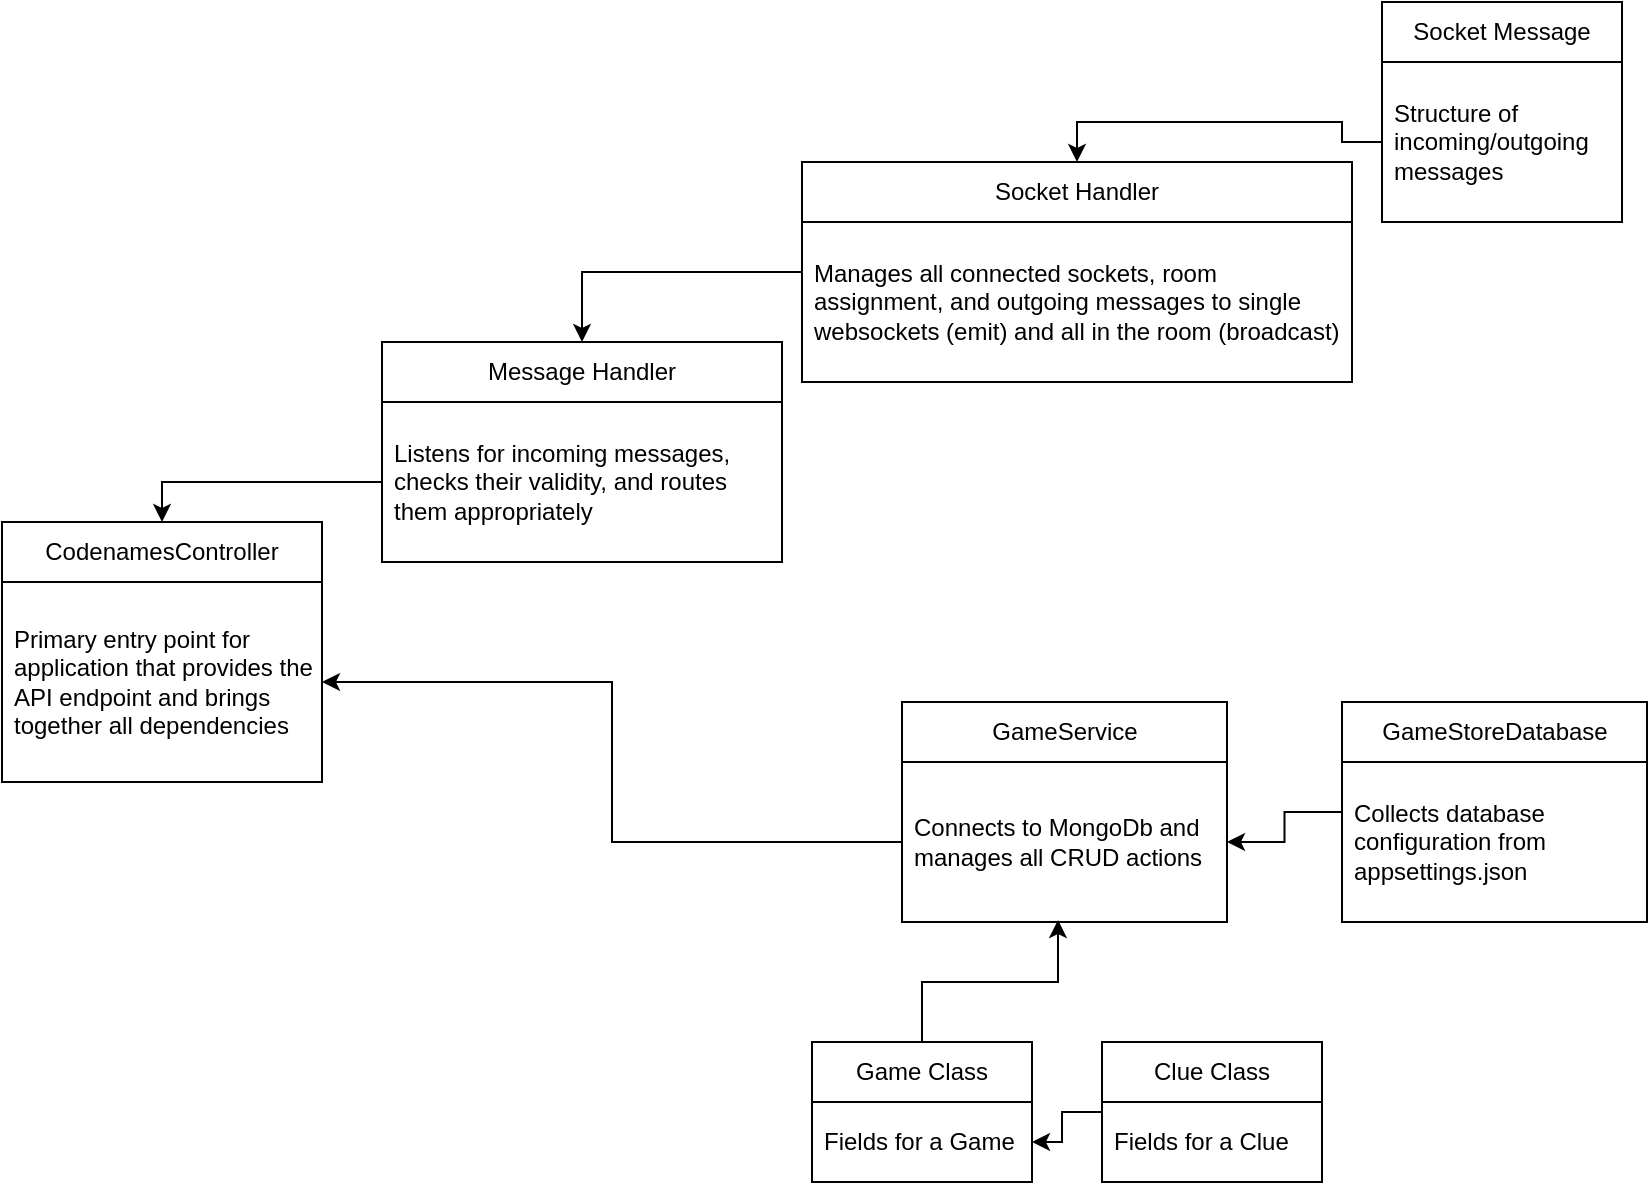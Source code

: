 <mxfile version="24.1.0" type="device">
  <diagram name="Page-1" id="c4acf3e9-155e-7222-9cf6-157b1a14988f">
    <mxGraphModel dx="1434" dy="844" grid="1" gridSize="10" guides="1" tooltips="1" connect="1" arrows="1" fold="1" page="1" pageScale="1" pageWidth="850" pageHeight="1100" background="none" math="0" shadow="0">
      <root>
        <mxCell id="0" />
        <mxCell id="1" parent="0" />
        <mxCell id="nTUH7d-iTiVpQfS-JHjz-3" value="CodenamesController" style="swimlane;fontStyle=0;childLayout=stackLayout;horizontal=1;startSize=30;horizontalStack=0;resizeParent=1;resizeParentMax=0;resizeLast=0;collapsible=1;marginBottom=0;whiteSpace=wrap;html=1;" vertex="1" parent="1">
          <mxGeometry x="20" y="320" width="160" height="130" as="geometry" />
        </mxCell>
        <mxCell id="nTUH7d-iTiVpQfS-JHjz-4" value="Primary entry point for application that provides the API endpoint and brings together all dependencies" style="text;strokeColor=none;fillColor=none;align=left;verticalAlign=middle;spacingLeft=4;spacingRight=4;overflow=hidden;points=[[0,0.5],[1,0.5]];portConstraint=eastwest;rotatable=0;whiteSpace=wrap;html=1;" vertex="1" parent="nTUH7d-iTiVpQfS-JHjz-3">
          <mxGeometry y="30" width="160" height="100" as="geometry" />
        </mxCell>
        <mxCell id="nTUH7d-iTiVpQfS-JHjz-14" style="edgeStyle=orthogonalEdgeStyle;rounded=0;orthogonalLoop=1;jettySize=auto;html=1;entryX=0.5;entryY=0;entryDx=0;entryDy=0;" edge="1" parent="1" source="nTUH7d-iTiVpQfS-JHjz-7" target="nTUH7d-iTiVpQfS-JHjz-12">
          <mxGeometry relative="1" as="geometry" />
        </mxCell>
        <mxCell id="nTUH7d-iTiVpQfS-JHjz-7" value="Socket Handler" style="swimlane;fontStyle=0;childLayout=stackLayout;horizontal=1;startSize=30;horizontalStack=0;resizeParent=1;resizeParentMax=0;resizeLast=0;collapsible=1;marginBottom=0;whiteSpace=wrap;html=1;" vertex="1" parent="1">
          <mxGeometry x="420" y="140" width="275" height="110" as="geometry" />
        </mxCell>
        <mxCell id="nTUH7d-iTiVpQfS-JHjz-8" value="Manages all connected sockets, room assignment, and outgoing messages to single websockets (emit) and all in the room (broadcast)" style="text;strokeColor=none;fillColor=none;align=left;verticalAlign=middle;spacingLeft=4;spacingRight=4;overflow=hidden;points=[[0,0.5],[1,0.5]];portConstraint=eastwest;rotatable=0;whiteSpace=wrap;html=1;" vertex="1" parent="nTUH7d-iTiVpQfS-JHjz-7">
          <mxGeometry y="30" width="275" height="80" as="geometry" />
        </mxCell>
        <mxCell id="nTUH7d-iTiVpQfS-JHjz-9" value="Socket Message" style="swimlane;fontStyle=0;childLayout=stackLayout;horizontal=1;startSize=30;horizontalStack=0;resizeParent=1;resizeParentMax=0;resizeLast=0;collapsible=1;marginBottom=0;whiteSpace=wrap;html=1;" vertex="1" parent="1">
          <mxGeometry x="710" y="60" width="120" height="110" as="geometry" />
        </mxCell>
        <mxCell id="nTUH7d-iTiVpQfS-JHjz-10" value="Structure of incoming/outgoing messages" style="text;strokeColor=none;fillColor=none;align=left;verticalAlign=middle;spacingLeft=4;spacingRight=4;overflow=hidden;points=[[0,0.5],[1,0.5]];portConstraint=eastwest;rotatable=0;whiteSpace=wrap;html=1;" vertex="1" parent="nTUH7d-iTiVpQfS-JHjz-9">
          <mxGeometry y="30" width="120" height="80" as="geometry" />
        </mxCell>
        <mxCell id="nTUH7d-iTiVpQfS-JHjz-11" style="edgeStyle=orthogonalEdgeStyle;rounded=0;orthogonalLoop=1;jettySize=auto;html=1;exitX=0;exitY=0.5;exitDx=0;exitDy=0;entryX=0.5;entryY=0;entryDx=0;entryDy=0;" edge="1" parent="1" source="nTUH7d-iTiVpQfS-JHjz-10" target="nTUH7d-iTiVpQfS-JHjz-7">
          <mxGeometry relative="1" as="geometry" />
        </mxCell>
        <mxCell id="nTUH7d-iTiVpQfS-JHjz-12" value="Message Handler" style="swimlane;fontStyle=0;childLayout=stackLayout;horizontal=1;startSize=30;horizontalStack=0;resizeParent=1;resizeParentMax=0;resizeLast=0;collapsible=1;marginBottom=0;whiteSpace=wrap;html=1;" vertex="1" parent="1">
          <mxGeometry x="210" y="230" width="200" height="110" as="geometry" />
        </mxCell>
        <mxCell id="nTUH7d-iTiVpQfS-JHjz-13" value="Listens for incoming messages, checks their validity, and routes them appropriately" style="text;strokeColor=none;fillColor=none;align=left;verticalAlign=middle;spacingLeft=4;spacingRight=4;overflow=hidden;points=[[0,0.5],[1,0.5]];portConstraint=eastwest;rotatable=0;whiteSpace=wrap;html=1;" vertex="1" parent="nTUH7d-iTiVpQfS-JHjz-12">
          <mxGeometry y="30" width="200" height="80" as="geometry" />
        </mxCell>
        <mxCell id="nTUH7d-iTiVpQfS-JHjz-15" style="edgeStyle=orthogonalEdgeStyle;rounded=0;orthogonalLoop=1;jettySize=auto;html=1;entryX=0.5;entryY=0;entryDx=0;entryDy=0;" edge="1" parent="1" source="nTUH7d-iTiVpQfS-JHjz-13" target="nTUH7d-iTiVpQfS-JHjz-3">
          <mxGeometry relative="1" as="geometry" />
        </mxCell>
        <mxCell id="nTUH7d-iTiVpQfS-JHjz-21" style="edgeStyle=orthogonalEdgeStyle;rounded=0;orthogonalLoop=1;jettySize=auto;html=1;entryX=1;entryY=0.5;entryDx=0;entryDy=0;" edge="1" parent="1" source="nTUH7d-iTiVpQfS-JHjz-16" target="nTUH7d-iTiVpQfS-JHjz-19">
          <mxGeometry relative="1" as="geometry" />
        </mxCell>
        <mxCell id="nTUH7d-iTiVpQfS-JHjz-16" value="GameStoreDatabase" style="swimlane;fontStyle=0;childLayout=stackLayout;horizontal=1;startSize=30;horizontalStack=0;resizeParent=1;resizeParentMax=0;resizeLast=0;collapsible=1;marginBottom=0;whiteSpace=wrap;html=1;" vertex="1" parent="1">
          <mxGeometry x="690" y="410" width="152.5" height="110" as="geometry" />
        </mxCell>
        <mxCell id="nTUH7d-iTiVpQfS-JHjz-17" value="Collects database configuration from appsettings.json" style="text;strokeColor=none;fillColor=none;align=left;verticalAlign=middle;spacingLeft=4;spacingRight=4;overflow=hidden;points=[[0,0.5],[1,0.5]];portConstraint=eastwest;rotatable=0;whiteSpace=wrap;html=1;" vertex="1" parent="nTUH7d-iTiVpQfS-JHjz-16">
          <mxGeometry y="30" width="152.5" height="80" as="geometry" />
        </mxCell>
        <mxCell id="nTUH7d-iTiVpQfS-JHjz-18" value="GameService" style="swimlane;fontStyle=0;childLayout=stackLayout;horizontal=1;startSize=30;horizontalStack=0;resizeParent=1;resizeParentMax=0;resizeLast=0;collapsible=1;marginBottom=0;whiteSpace=wrap;html=1;" vertex="1" parent="1">
          <mxGeometry x="470" y="410" width="162.5" height="110" as="geometry" />
        </mxCell>
        <mxCell id="nTUH7d-iTiVpQfS-JHjz-19" value="Connects to MongoDb and manages all CRUD actions" style="text;strokeColor=none;fillColor=none;align=left;verticalAlign=middle;spacingLeft=4;spacingRight=4;overflow=hidden;points=[[0,0.5],[1,0.5]];portConstraint=eastwest;rotatable=0;whiteSpace=wrap;html=1;" vertex="1" parent="nTUH7d-iTiVpQfS-JHjz-18">
          <mxGeometry y="30" width="162.5" height="80" as="geometry" />
        </mxCell>
        <mxCell id="nTUH7d-iTiVpQfS-JHjz-22" value="Game Class" style="swimlane;fontStyle=0;childLayout=stackLayout;horizontal=1;startSize=30;horizontalStack=0;resizeParent=1;resizeParentMax=0;resizeLast=0;collapsible=1;marginBottom=0;whiteSpace=wrap;html=1;" vertex="1" parent="1">
          <mxGeometry x="425" y="580" width="110" height="70" as="geometry" />
        </mxCell>
        <mxCell id="nTUH7d-iTiVpQfS-JHjz-23" value="Fields for a Game" style="text;strokeColor=none;fillColor=none;align=left;verticalAlign=middle;spacingLeft=4;spacingRight=4;overflow=hidden;points=[[0,0.5],[1,0.5]];portConstraint=eastwest;rotatable=0;whiteSpace=wrap;html=1;" vertex="1" parent="nTUH7d-iTiVpQfS-JHjz-22">
          <mxGeometry y="30" width="110" height="40" as="geometry" />
        </mxCell>
        <mxCell id="nTUH7d-iTiVpQfS-JHjz-26" style="edgeStyle=orthogonalEdgeStyle;rounded=0;orthogonalLoop=1;jettySize=auto;html=1;entryX=1;entryY=0.5;entryDx=0;entryDy=0;" edge="1" parent="1" source="nTUH7d-iTiVpQfS-JHjz-24" target="nTUH7d-iTiVpQfS-JHjz-23">
          <mxGeometry relative="1" as="geometry" />
        </mxCell>
        <mxCell id="nTUH7d-iTiVpQfS-JHjz-24" value="Clue Class" style="swimlane;fontStyle=0;childLayout=stackLayout;horizontal=1;startSize=30;horizontalStack=0;resizeParent=1;resizeParentMax=0;resizeLast=0;collapsible=1;marginBottom=0;whiteSpace=wrap;html=1;" vertex="1" parent="1">
          <mxGeometry x="570" y="580" width="110" height="70" as="geometry" />
        </mxCell>
        <mxCell id="nTUH7d-iTiVpQfS-JHjz-25" value="Fields for a Clue" style="text;strokeColor=none;fillColor=none;align=left;verticalAlign=middle;spacingLeft=4;spacingRight=4;overflow=hidden;points=[[0,0.5],[1,0.5]];portConstraint=eastwest;rotatable=0;whiteSpace=wrap;html=1;" vertex="1" parent="nTUH7d-iTiVpQfS-JHjz-24">
          <mxGeometry y="30" width="110" height="40" as="geometry" />
        </mxCell>
        <mxCell id="nTUH7d-iTiVpQfS-JHjz-27" style="edgeStyle=orthogonalEdgeStyle;rounded=0;orthogonalLoop=1;jettySize=auto;html=1;entryX=0.48;entryY=0.988;entryDx=0;entryDy=0;entryPerimeter=0;" edge="1" parent="1" source="nTUH7d-iTiVpQfS-JHjz-22" target="nTUH7d-iTiVpQfS-JHjz-19">
          <mxGeometry relative="1" as="geometry" />
        </mxCell>
        <mxCell id="nTUH7d-iTiVpQfS-JHjz-28" style="edgeStyle=orthogonalEdgeStyle;rounded=0;orthogonalLoop=1;jettySize=auto;html=1;entryX=1;entryY=0.5;entryDx=0;entryDy=0;" edge="1" parent="1" source="nTUH7d-iTiVpQfS-JHjz-19" target="nTUH7d-iTiVpQfS-JHjz-4">
          <mxGeometry relative="1" as="geometry" />
        </mxCell>
      </root>
    </mxGraphModel>
  </diagram>
</mxfile>
